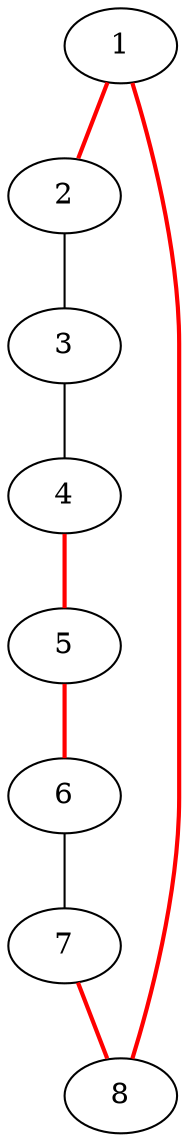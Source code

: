 graph {
   1 --   2 [style="bold",color="red"];
   2 --   3 ;
   3 --   4 ;
   4 --   5 [style="bold",color="red"];
   5 --   6 [style="bold",color="red"];
   6 --   7 ;
   7 --   8 [style="bold",color="red"];
   1 --   8 [style="bold",color="red"];
}
